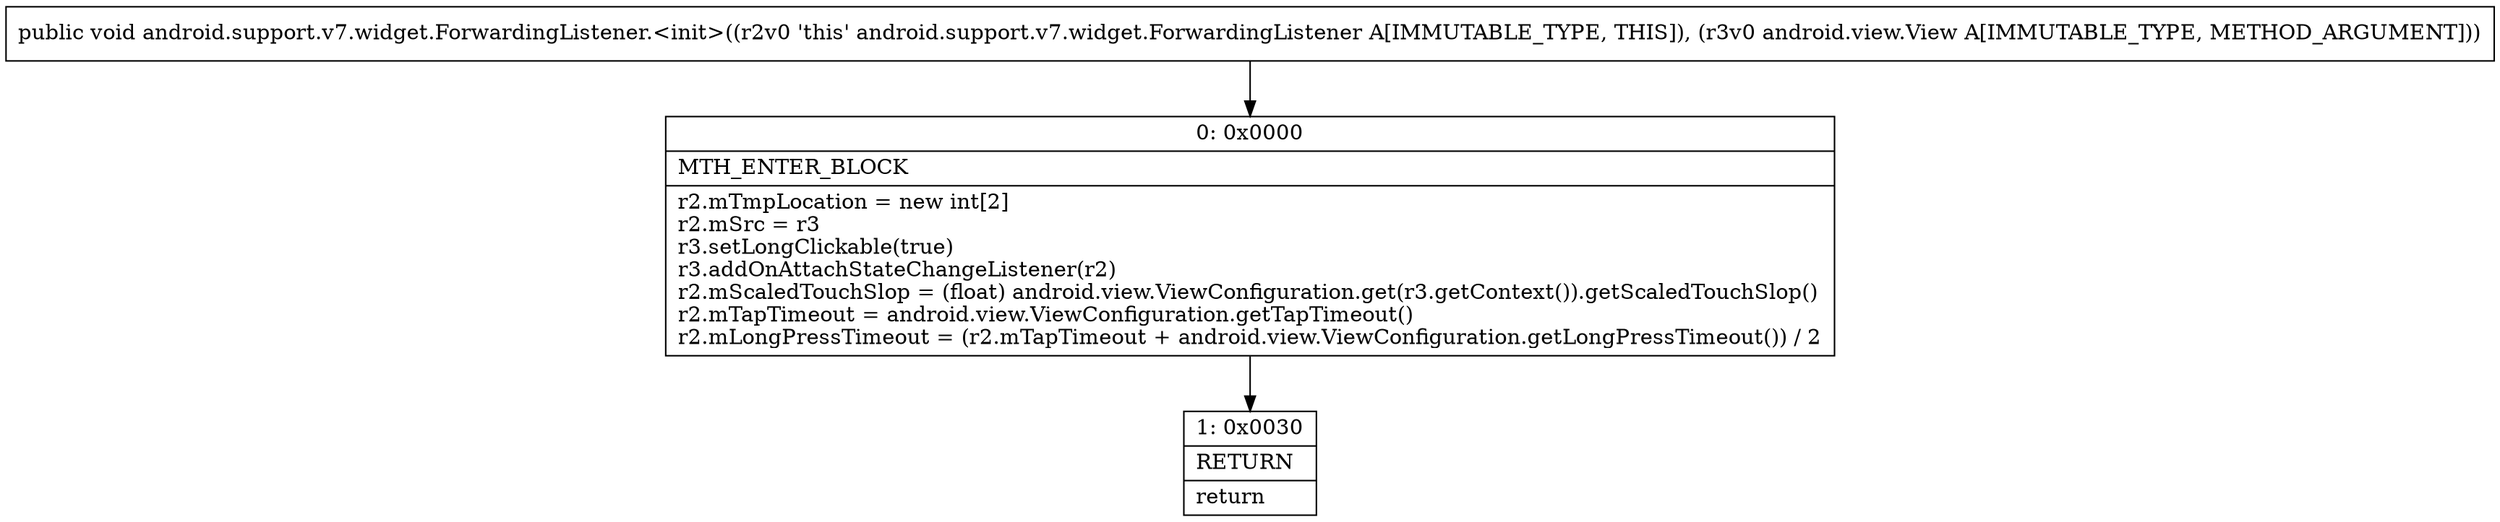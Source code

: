 digraph "CFG forandroid.support.v7.widget.ForwardingListener.\<init\>(Landroid\/view\/View;)V" {
Node_0 [shape=record,label="{0\:\ 0x0000|MTH_ENTER_BLOCK\l|r2.mTmpLocation = new int[2]\lr2.mSrc = r3\lr3.setLongClickable(true)\lr3.addOnAttachStateChangeListener(r2)\lr2.mScaledTouchSlop = (float) android.view.ViewConfiguration.get(r3.getContext()).getScaledTouchSlop()\lr2.mTapTimeout = android.view.ViewConfiguration.getTapTimeout()\lr2.mLongPressTimeout = (r2.mTapTimeout + android.view.ViewConfiguration.getLongPressTimeout()) \/ 2\l}"];
Node_1 [shape=record,label="{1\:\ 0x0030|RETURN\l|return\l}"];
MethodNode[shape=record,label="{public void android.support.v7.widget.ForwardingListener.\<init\>((r2v0 'this' android.support.v7.widget.ForwardingListener A[IMMUTABLE_TYPE, THIS]), (r3v0 android.view.View A[IMMUTABLE_TYPE, METHOD_ARGUMENT])) }"];
MethodNode -> Node_0;
Node_0 -> Node_1;
}

